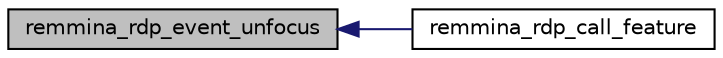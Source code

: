 digraph "remmina_rdp_event_unfocus"
{
  edge [fontname="Helvetica",fontsize="10",labelfontname="Helvetica",labelfontsize="10"];
  node [fontname="Helvetica",fontsize="10",shape=record];
  rankdir="LR";
  Node835 [label="remmina_rdp_event_unfocus",height=0.2,width=0.4,color="black", fillcolor="grey75", style="filled", fontcolor="black"];
  Node835 -> Node836 [dir="back",color="midnightblue",fontsize="10",style="solid",fontname="Helvetica"];
  Node836 [label="remmina_rdp_call_feature",height=0.2,width=0.4,color="black", fillcolor="white", style="filled",URL="$rdp__plugin_8c.html#a3b63a366a0db4fddced3f2cffa353b19"];
}
